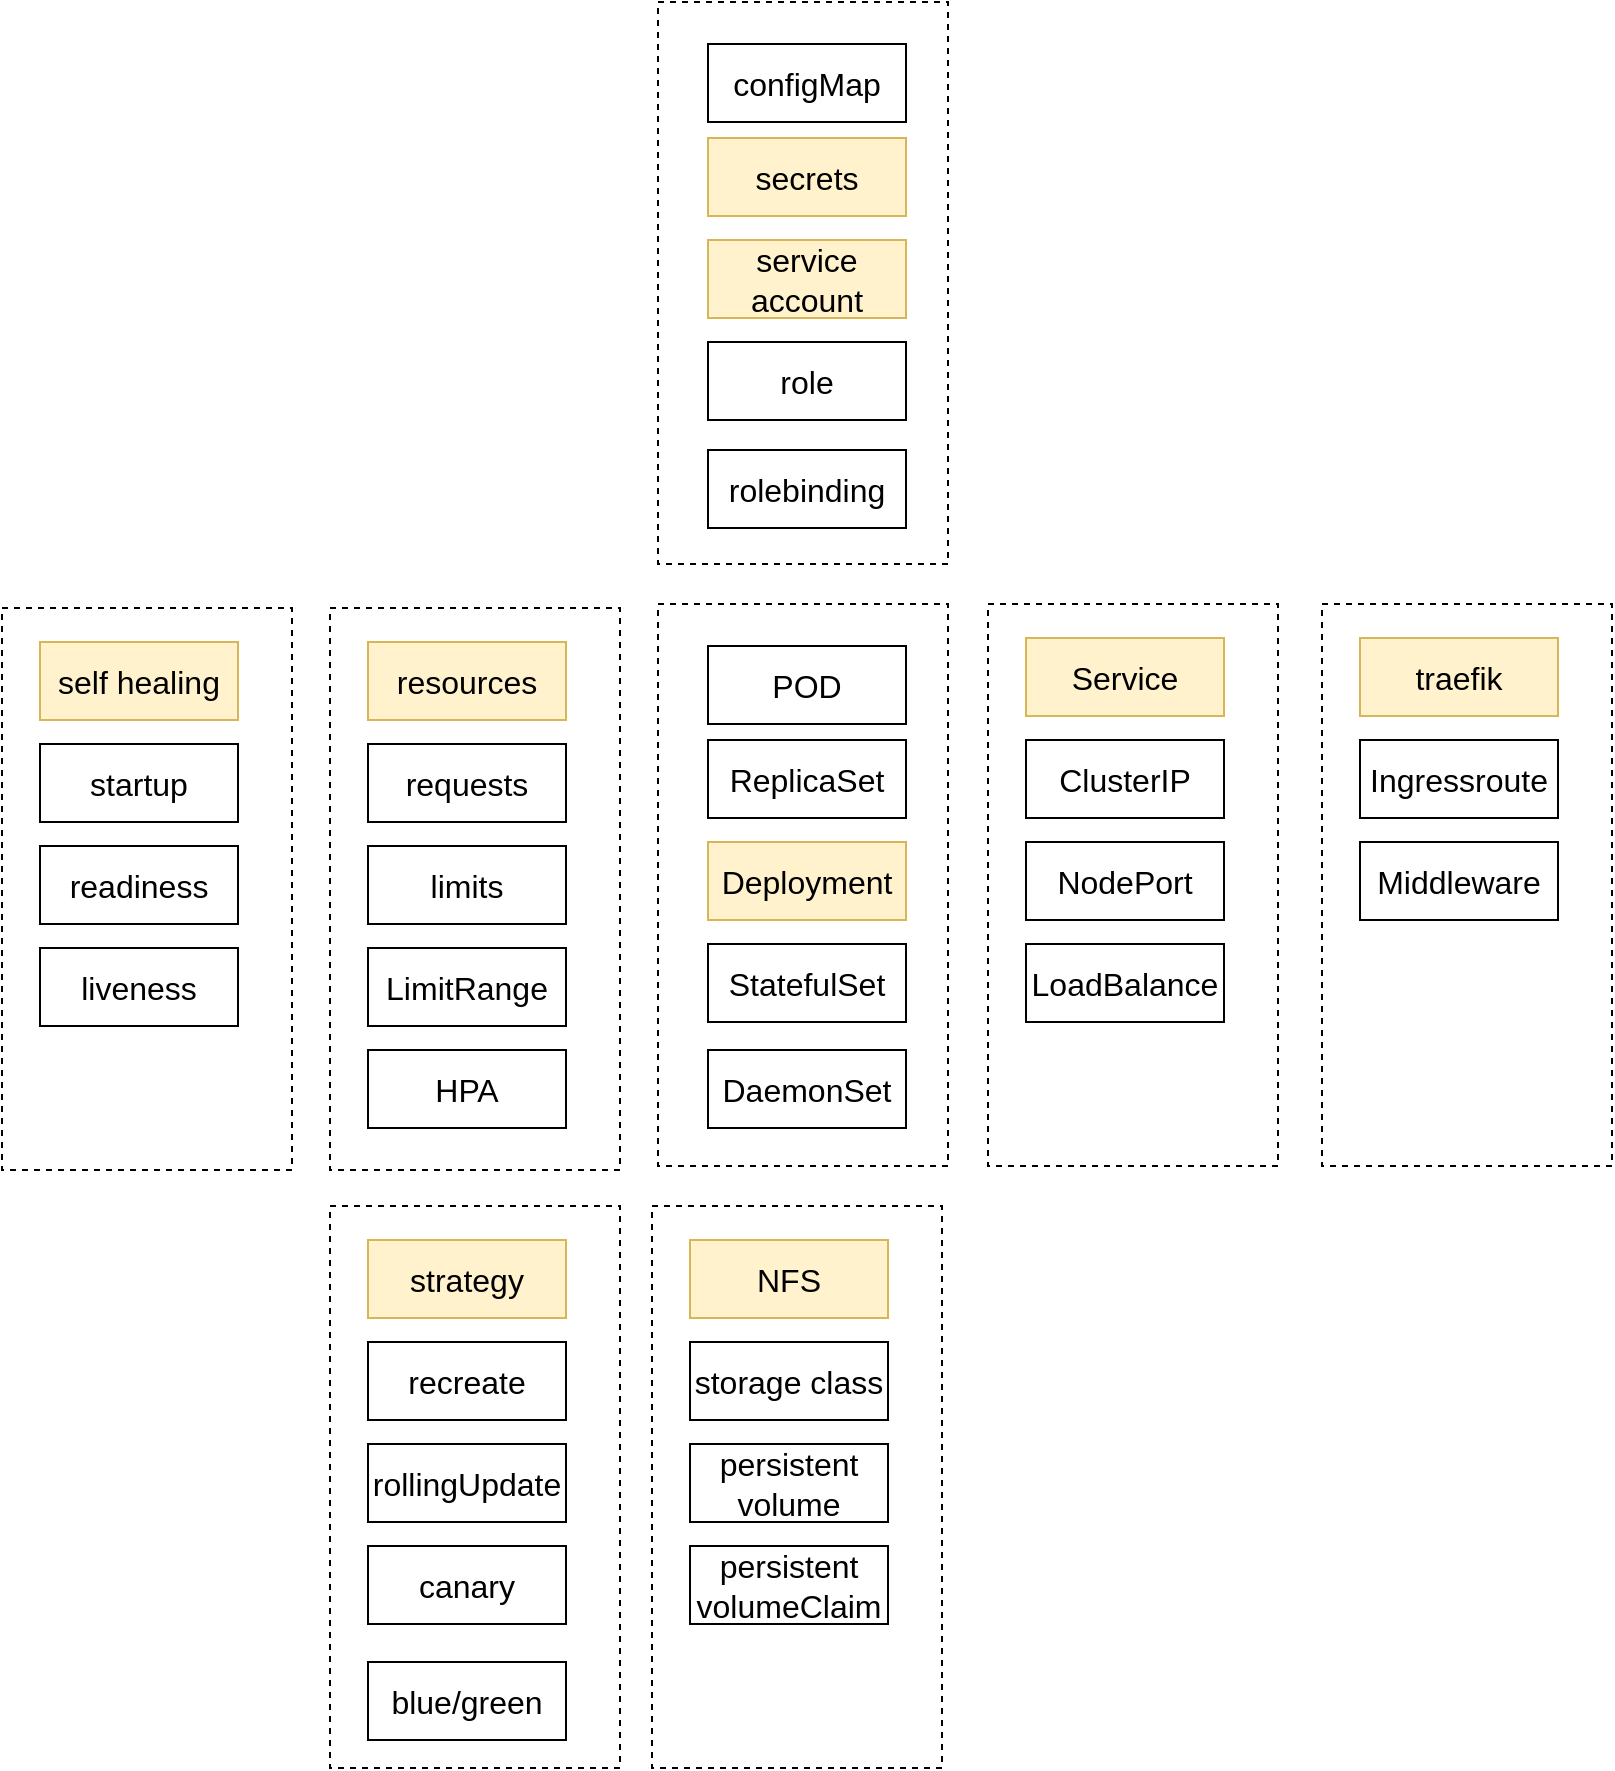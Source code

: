 <mxfile version="22.1.5" type="device">
  <diagram name="Página-1" id="WLFjk1zZ19zPnBV9VVPP">
    <mxGraphModel dx="2868" dy="1540" grid="1" gridSize="10" guides="1" tooltips="1" connect="1" arrows="1" fold="1" page="1" pageScale="1" pageWidth="827" pageHeight="1169" math="0" shadow="0">
      <root>
        <mxCell id="0" />
        <mxCell id="1" parent="0" />
        <mxCell id="OijY9oKpJFleOv_UUCAf-1" value="" style="rounded=0;whiteSpace=wrap;html=1;fontSize=16;fillColor=none;dashed=1;" parent="1" vertex="1">
          <mxGeometry x="503" y="331" width="145" height="281" as="geometry" />
        </mxCell>
        <mxCell id="OijY9oKpJFleOv_UUCAf-2" value="" style="rounded=0;whiteSpace=wrap;html=1;fontSize=16;fillColor=none;dashed=1;" parent="1" vertex="1">
          <mxGeometry x="338" y="331" width="145" height="281" as="geometry" />
        </mxCell>
        <mxCell id="OijY9oKpJFleOv_UUCAf-3" value="POD" style="rounded=0;whiteSpace=wrap;html=1;fontSize=16;" parent="1" vertex="1">
          <mxGeometry x="363" y="352" width="99" height="39" as="geometry" />
        </mxCell>
        <mxCell id="OijY9oKpJFleOv_UUCAf-4" value="ReplicaSet" style="rounded=0;whiteSpace=wrap;html=1;fontSize=16;" parent="1" vertex="1">
          <mxGeometry x="363" y="399" width="99" height="39" as="geometry" />
        </mxCell>
        <mxCell id="OijY9oKpJFleOv_UUCAf-5" value="Deployment" style="rounded=0;whiteSpace=wrap;html=1;fontSize=16;fillColor=#fff2cc;strokeColor=#d6b656;" parent="1" vertex="1">
          <mxGeometry x="363" y="450" width="99" height="39" as="geometry" />
        </mxCell>
        <mxCell id="OijY9oKpJFleOv_UUCAf-6" value="StatefulSet" style="rounded=0;whiteSpace=wrap;html=1;fontSize=16;" parent="1" vertex="1">
          <mxGeometry x="363" y="501" width="99" height="39" as="geometry" />
        </mxCell>
        <mxCell id="OijY9oKpJFleOv_UUCAf-7" value="DaemonSet" style="rounded=0;whiteSpace=wrap;html=1;fontSize=16;" parent="1" vertex="1">
          <mxGeometry x="363" y="554" width="99" height="39" as="geometry" />
        </mxCell>
        <mxCell id="OijY9oKpJFleOv_UUCAf-8" value="NodePort" style="rounded=0;whiteSpace=wrap;html=1;fontSize=16;" parent="1" vertex="1">
          <mxGeometry x="522" y="450" width="99" height="39" as="geometry" />
        </mxCell>
        <mxCell id="OijY9oKpJFleOv_UUCAf-9" value="ClusterIP" style="rounded=0;whiteSpace=wrap;html=1;fontSize=16;" parent="1" vertex="1">
          <mxGeometry x="522" y="399" width="99" height="39" as="geometry" />
        </mxCell>
        <mxCell id="OijY9oKpJFleOv_UUCAf-10" value="Service" style="rounded=0;whiteSpace=wrap;html=1;fontSize=16;fillColor=#fff2cc;strokeColor=#d6b656;" parent="1" vertex="1">
          <mxGeometry x="522" y="348" width="99" height="39" as="geometry" />
        </mxCell>
        <mxCell id="OijY9oKpJFleOv_UUCAf-11" value="LoadBalance" style="rounded=0;whiteSpace=wrap;html=1;fontSize=16;" parent="1" vertex="1">
          <mxGeometry x="522" y="501" width="99" height="39" as="geometry" />
        </mxCell>
        <mxCell id="OijY9oKpJFleOv_UUCAf-12" value="" style="rounded=0;whiteSpace=wrap;html=1;fontSize=16;fillColor=none;dashed=1;" parent="1" vertex="1">
          <mxGeometry x="670" y="331" width="145" height="281" as="geometry" />
        </mxCell>
        <mxCell id="OijY9oKpJFleOv_UUCAf-13" value="Middleware" style="rounded=0;whiteSpace=wrap;html=1;fontSize=16;" parent="1" vertex="1">
          <mxGeometry x="689" y="450" width="99" height="39" as="geometry" />
        </mxCell>
        <mxCell id="OijY9oKpJFleOv_UUCAf-14" value="Ingressroute" style="rounded=0;whiteSpace=wrap;html=1;fontSize=16;" parent="1" vertex="1">
          <mxGeometry x="689" y="399" width="99" height="39" as="geometry" />
        </mxCell>
        <mxCell id="OijY9oKpJFleOv_UUCAf-15" value="traefik" style="rounded=0;whiteSpace=wrap;html=1;fontSize=16;fillColor=#fff2cc;strokeColor=#d6b656;" parent="1" vertex="1">
          <mxGeometry x="689" y="348" width="99" height="39" as="geometry" />
        </mxCell>
        <mxCell id="OijY9oKpJFleOv_UUCAf-16" value="" style="rounded=0;whiteSpace=wrap;html=1;fontSize=16;fillColor=none;dashed=1;" parent="1" vertex="1">
          <mxGeometry x="174" y="333" width="145" height="281" as="geometry" />
        </mxCell>
        <mxCell id="OijY9oKpJFleOv_UUCAf-17" value="limits" style="rounded=0;whiteSpace=wrap;html=1;fontSize=16;" parent="1" vertex="1">
          <mxGeometry x="193" y="452" width="99" height="39" as="geometry" />
        </mxCell>
        <mxCell id="OijY9oKpJFleOv_UUCAf-18" value="requests" style="rounded=0;whiteSpace=wrap;html=1;fontSize=16;" parent="1" vertex="1">
          <mxGeometry x="193" y="401" width="99" height="39" as="geometry" />
        </mxCell>
        <mxCell id="OijY9oKpJFleOv_UUCAf-19" value="resources" style="rounded=0;whiteSpace=wrap;html=1;fontSize=16;fillColor=#fff2cc;strokeColor=#d6b656;" parent="1" vertex="1">
          <mxGeometry x="193" y="350" width="99" height="39" as="geometry" />
        </mxCell>
        <mxCell id="OijY9oKpJFleOv_UUCAf-20" value="LimitRange" style="rounded=0;whiteSpace=wrap;html=1;fontSize=16;" parent="1" vertex="1">
          <mxGeometry x="193" y="503" width="99" height="39" as="geometry" />
        </mxCell>
        <mxCell id="OijY9oKpJFleOv_UUCAf-21" value="HPA" style="rounded=0;whiteSpace=wrap;html=1;fontSize=16;" parent="1" vertex="1">
          <mxGeometry x="193" y="554" width="99" height="39" as="geometry" />
        </mxCell>
        <mxCell id="OijY9oKpJFleOv_UUCAf-22" value="" style="rounded=0;whiteSpace=wrap;html=1;fontSize=16;fillColor=none;dashed=1;" parent="1" vertex="1">
          <mxGeometry x="335" y="632" width="145" height="281" as="geometry" />
        </mxCell>
        <mxCell id="OijY9oKpJFleOv_UUCAf-23" value="persistent volume" style="rounded=0;whiteSpace=wrap;html=1;fontSize=16;" parent="1" vertex="1">
          <mxGeometry x="354" y="751" width="99" height="39" as="geometry" />
        </mxCell>
        <mxCell id="OijY9oKpJFleOv_UUCAf-24" value="storage class" style="rounded=0;whiteSpace=wrap;html=1;fontSize=16;" parent="1" vertex="1">
          <mxGeometry x="354" y="700" width="99" height="39" as="geometry" />
        </mxCell>
        <mxCell id="OijY9oKpJFleOv_UUCAf-25" value="NFS" style="rounded=0;whiteSpace=wrap;html=1;fontSize=16;fillColor=#fff2cc;strokeColor=#d6b656;" parent="1" vertex="1">
          <mxGeometry x="354" y="649" width="99" height="39" as="geometry" />
        </mxCell>
        <mxCell id="OijY9oKpJFleOv_UUCAf-26" value="persistent volumeClaim" style="rounded=0;whiteSpace=wrap;html=1;fontSize=16;" parent="1" vertex="1">
          <mxGeometry x="354" y="802" width="99" height="39" as="geometry" />
        </mxCell>
        <mxCell id="OijY9oKpJFleOv_UUCAf-27" value="" style="rounded=0;whiteSpace=wrap;html=1;fontSize=16;fillColor=none;dashed=1;" parent="1" vertex="1">
          <mxGeometry x="338" y="30" width="145" height="281" as="geometry" />
        </mxCell>
        <mxCell id="OijY9oKpJFleOv_UUCAf-28" value="configMap" style="rounded=0;whiteSpace=wrap;html=1;fontSize=16;" parent="1" vertex="1">
          <mxGeometry x="363" y="51" width="99" height="39" as="geometry" />
        </mxCell>
        <mxCell id="OijY9oKpJFleOv_UUCAf-29" value="secrets" style="rounded=0;whiteSpace=wrap;html=1;fontSize=16;fillColor=#fff2cc;strokeColor=#d6b656;" parent="1" vertex="1">
          <mxGeometry x="363" y="98" width="99" height="39" as="geometry" />
        </mxCell>
        <mxCell id="OijY9oKpJFleOv_UUCAf-30" value="service&lt;br&gt;account" style="rounded=0;whiteSpace=wrap;html=1;fontSize=16;fillColor=#fff2cc;strokeColor=#d6b656;" parent="1" vertex="1">
          <mxGeometry x="363" y="149" width="99" height="39" as="geometry" />
        </mxCell>
        <mxCell id="OijY9oKpJFleOv_UUCAf-31" value="role" style="rounded=0;whiteSpace=wrap;html=1;fontSize=16;" parent="1" vertex="1">
          <mxGeometry x="363" y="200" width="99" height="39" as="geometry" />
        </mxCell>
        <mxCell id="OijY9oKpJFleOv_UUCAf-32" value="rolebinding" style="rounded=0;whiteSpace=wrap;html=1;fontSize=16;" parent="1" vertex="1">
          <mxGeometry x="363" y="254" width="99" height="39" as="geometry" />
        </mxCell>
        <mxCell id="OijY9oKpJFleOv_UUCAf-33" value="" style="rounded=0;whiteSpace=wrap;html=1;fontSize=16;fillColor=none;dashed=1;" parent="1" vertex="1">
          <mxGeometry x="10" y="333" width="145" height="281" as="geometry" />
        </mxCell>
        <mxCell id="OijY9oKpJFleOv_UUCAf-34" value="readiness" style="rounded=0;whiteSpace=wrap;html=1;fontSize=16;" parent="1" vertex="1">
          <mxGeometry x="29" y="452" width="99" height="39" as="geometry" />
        </mxCell>
        <mxCell id="OijY9oKpJFleOv_UUCAf-35" value="startup" style="rounded=0;whiteSpace=wrap;html=1;fontSize=16;" parent="1" vertex="1">
          <mxGeometry x="29" y="401" width="99" height="39" as="geometry" />
        </mxCell>
        <mxCell id="OijY9oKpJFleOv_UUCAf-36" value="self healing" style="rounded=0;whiteSpace=wrap;html=1;fontSize=16;fillColor=#fff2cc;strokeColor=#d6b656;" parent="1" vertex="1">
          <mxGeometry x="29" y="350" width="99" height="39" as="geometry" />
        </mxCell>
        <mxCell id="OijY9oKpJFleOv_UUCAf-37" value="liveness" style="rounded=0;whiteSpace=wrap;html=1;fontSize=16;" parent="1" vertex="1">
          <mxGeometry x="29" y="503" width="99" height="39" as="geometry" />
        </mxCell>
        <mxCell id="NkN0bC7nrpHs33pr2cW3-1" value="" style="rounded=0;whiteSpace=wrap;html=1;fontSize=16;fillColor=none;dashed=1;" vertex="1" parent="1">
          <mxGeometry x="174" y="632" width="145" height="281" as="geometry" />
        </mxCell>
        <mxCell id="NkN0bC7nrpHs33pr2cW3-2" value="rollingUpdate" style="rounded=0;whiteSpace=wrap;html=1;fontSize=16;" vertex="1" parent="1">
          <mxGeometry x="193" y="751" width="99" height="39" as="geometry" />
        </mxCell>
        <mxCell id="NkN0bC7nrpHs33pr2cW3-3" value="recreate" style="rounded=0;whiteSpace=wrap;html=1;fontSize=16;" vertex="1" parent="1">
          <mxGeometry x="193" y="700" width="99" height="39" as="geometry" />
        </mxCell>
        <mxCell id="NkN0bC7nrpHs33pr2cW3-4" value="strategy" style="rounded=0;whiteSpace=wrap;html=1;fontSize=16;fillColor=#fff2cc;strokeColor=#d6b656;" vertex="1" parent="1">
          <mxGeometry x="193" y="649" width="99" height="39" as="geometry" />
        </mxCell>
        <mxCell id="NkN0bC7nrpHs33pr2cW3-5" value="canary" style="rounded=0;whiteSpace=wrap;html=1;fontSize=16;" vertex="1" parent="1">
          <mxGeometry x="193" y="802" width="99" height="39" as="geometry" />
        </mxCell>
        <mxCell id="NkN0bC7nrpHs33pr2cW3-6" value="blue/green" style="rounded=0;whiteSpace=wrap;html=1;fontSize=16;" vertex="1" parent="1">
          <mxGeometry x="193" y="860" width="99" height="39" as="geometry" />
        </mxCell>
      </root>
    </mxGraphModel>
  </diagram>
</mxfile>
